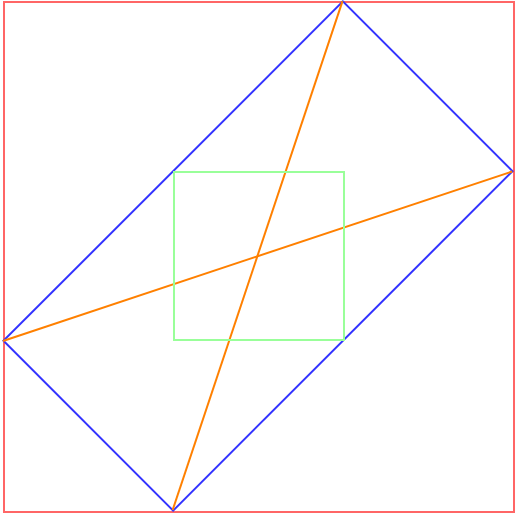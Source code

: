 <mxfile version="12.2.4" pages="1"><diagram id="7VY0BYzDIU4Tyh6Xzgt5" name="Page-1"><mxGraphModel dx="1120" dy="691" grid="0" gridSize="10" guides="1" tooltips="1" connect="1" arrows="1" fold="1" page="1" pageScale="1" pageWidth="827" pageHeight="1169" math="0" shadow="0"><root><mxCell id="0"/><mxCell id="1" parent="0"/><mxCell id="5" value="" style="rounded=0;whiteSpace=wrap;html=1;fillColor=none;strokeColor=#FF6666;" parent="1" vertex="1"><mxGeometry x="193" y="133" width="255" height="255" as="geometry"/></mxCell><mxCell id="9" value="" style="rounded=0;whiteSpace=wrap;html=1;strokeColor=#3333FF;fillColor=none;rotation=-45;" parent="1" vertex="1"><mxGeometry x="200" y="200" width="240" height="120" as="geometry"/></mxCell><mxCell id="10" value="" style="endArrow=none;html=1;strokeColor=#FF8000;exitX=-0.001;exitY=-0.001;exitDx=0;exitDy=0;exitPerimeter=0;entryX=0.999;entryY=1;entryDx=0;entryDy=0;entryPerimeter=0;" parent="1" source="9" target="9" edge="1"><mxGeometry width="50" height="50" relative="1" as="geometry"><mxPoint x="170" y="290" as="sourcePoint"/><mxPoint x="450" y="220" as="targetPoint"/></mxGeometry></mxCell><mxCell id="11" value="" style="endArrow=none;html=1;strokeColor=#FF8000;entryX=0;entryY=0.997;entryDx=0;entryDy=0;entryPerimeter=0;exitX=1;exitY=-0.002;exitDx=0;exitDy=0;exitPerimeter=0;" parent="1" source="9" target="9" edge="1"><mxGeometry width="50" height="50" relative="1" as="geometry"><mxPoint x="240" y="540" as="sourcePoint"/><mxPoint x="280" y="390" as="targetPoint"/></mxGeometry></mxCell><mxCell id="8" value="" style="rounded=0;whiteSpace=wrap;html=1;strokeColor=#99FF99;fillColor=none;" parent="1" vertex="1"><mxGeometry x="278" y="218" width="85" height="84" as="geometry"/></mxCell></root></mxGraphModel></diagram></mxfile>